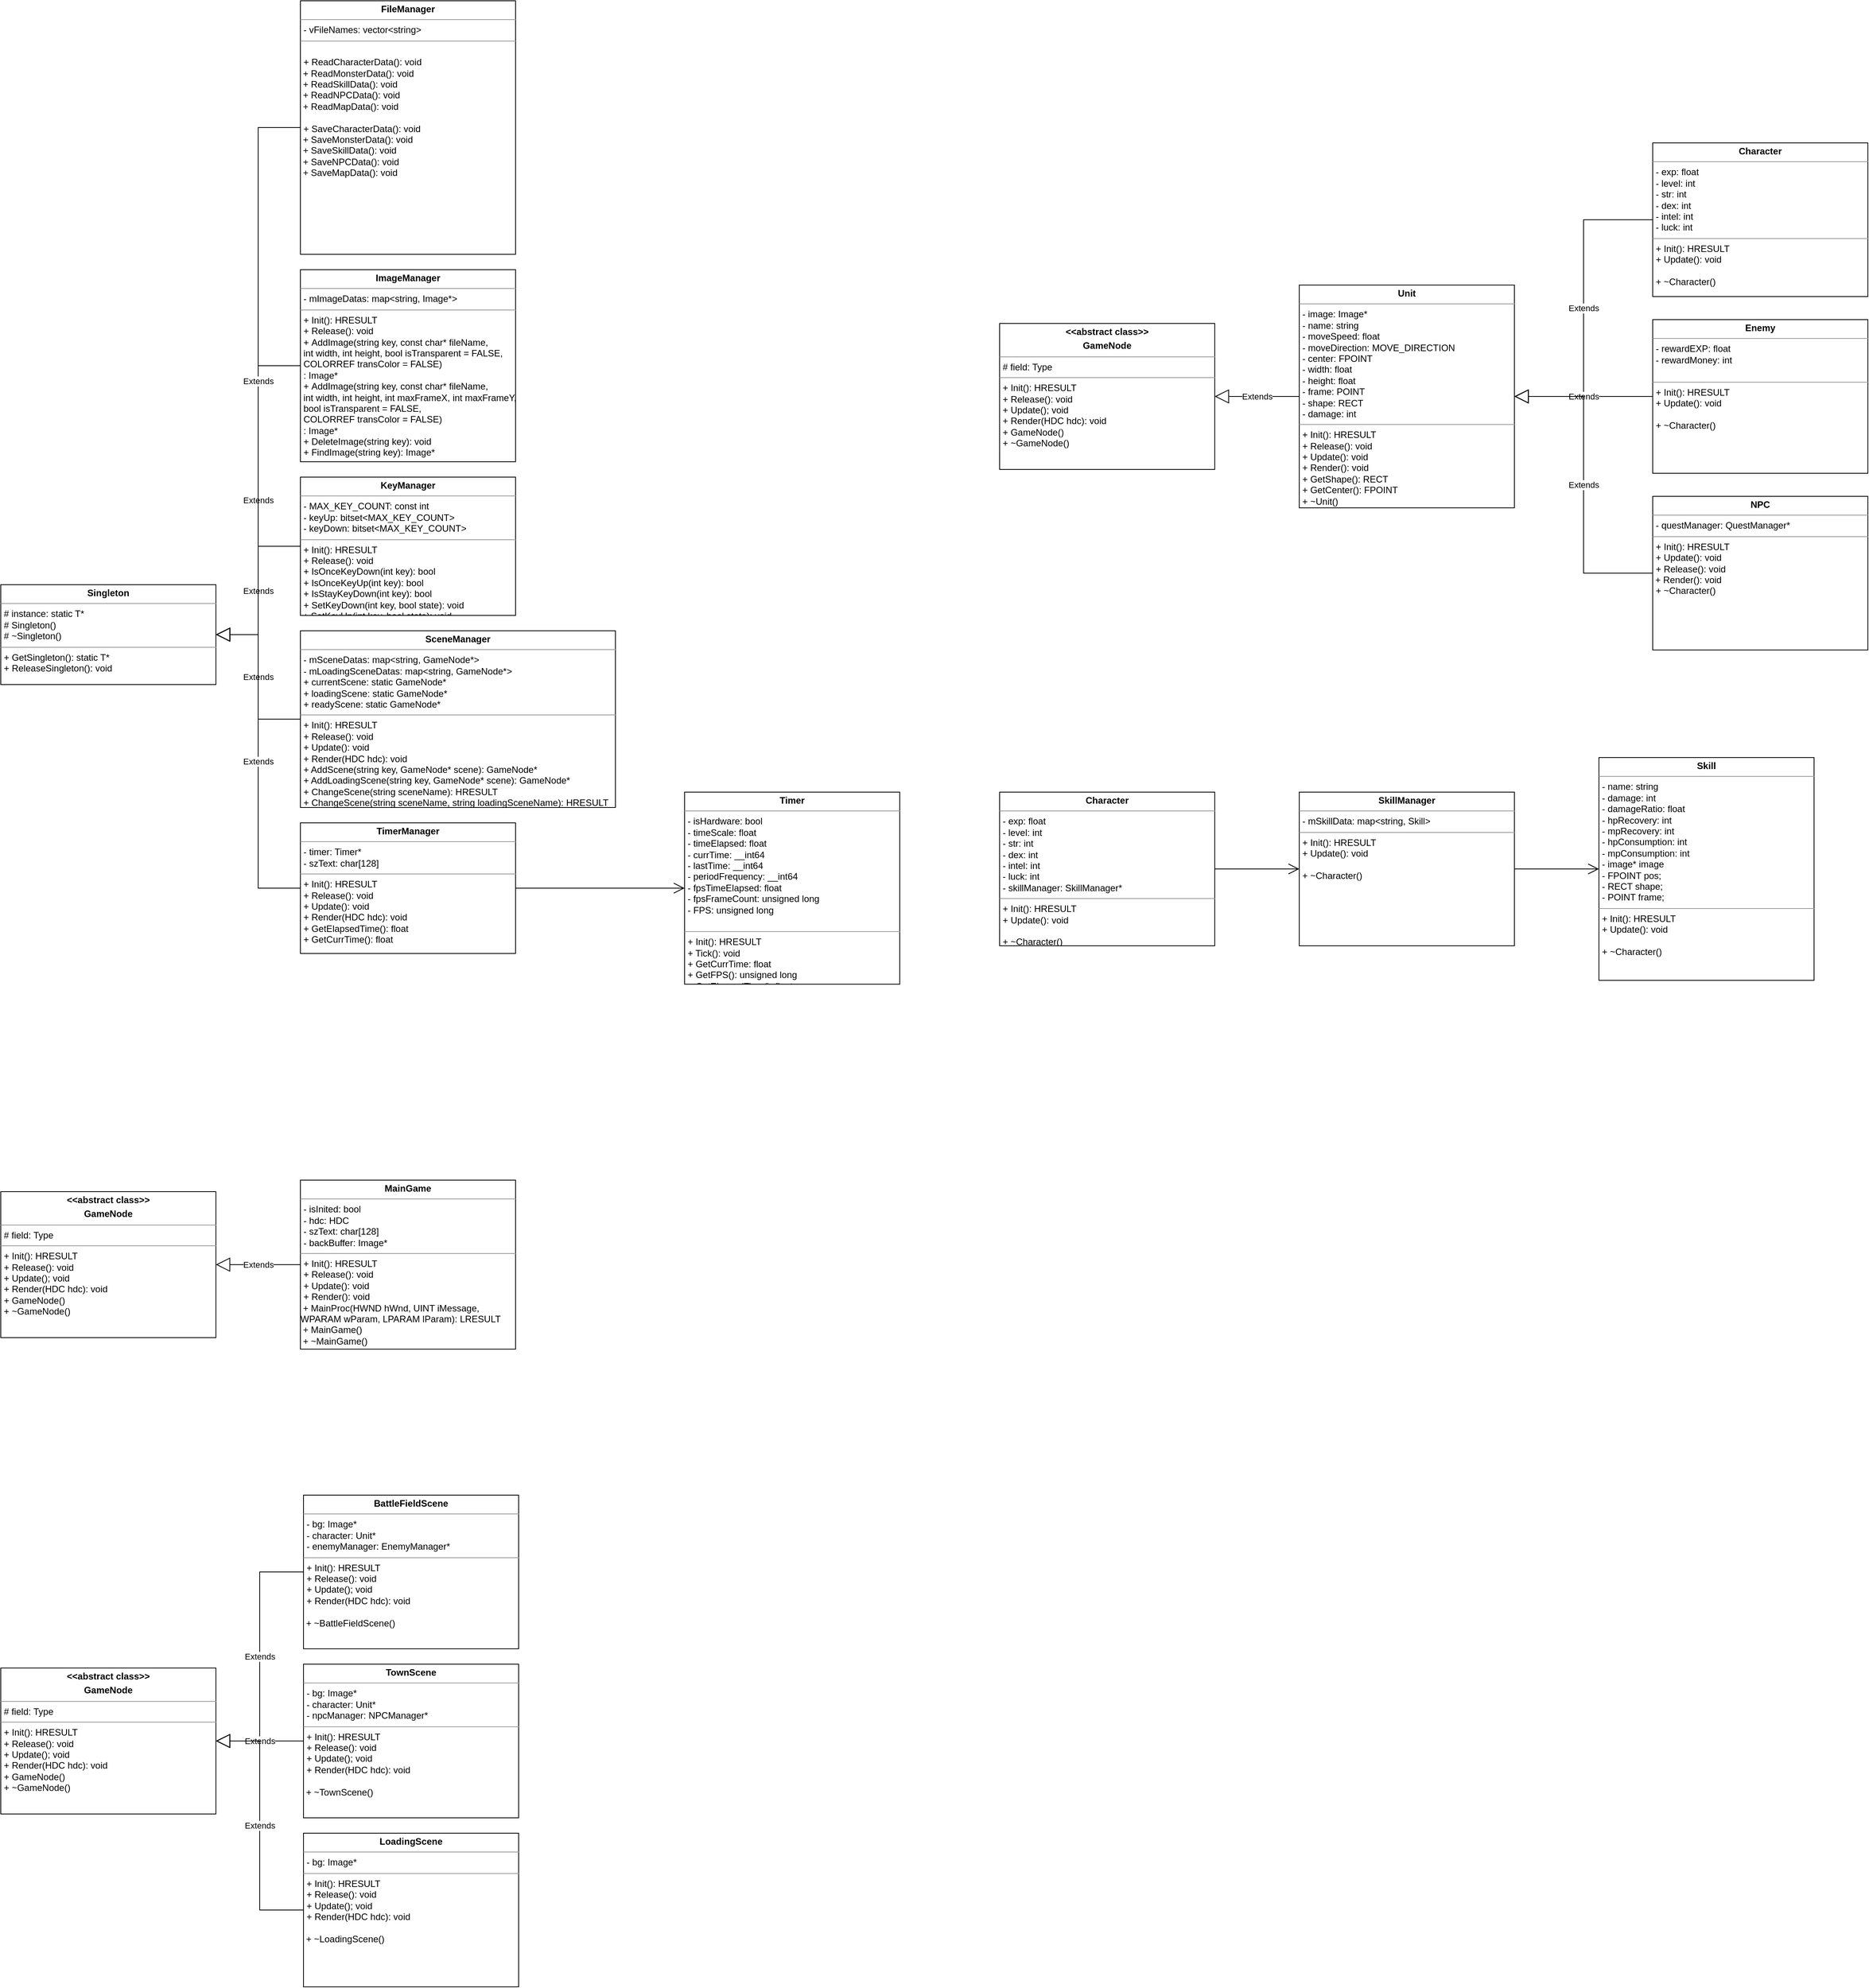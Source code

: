 <mxfile version="14.6.10" type="google"><diagram id="C5RBs43oDa-KdzZeNtuy" name="Page-1"><mxGraphModel dx="2062" dy="2168" grid="1" gridSize="10" guides="1" tooltips="1" connect="1" arrows="1" fold="1" page="1" pageScale="1" pageWidth="827" pageHeight="1169" math="0" shadow="0"><root><mxCell id="WIyWlLk6GJQsqaUBKTNV-0"/><mxCell id="WIyWlLk6GJQsqaUBKTNV-1" parent="WIyWlLk6GJQsqaUBKTNV-0"/><mxCell id="zEvY_iS74r-LkvgqakEd-1" value="&lt;p style=&quot;margin: 0px ; margin-top: 4px ; text-align: center&quot;&gt;&lt;b&gt;&amp;lt;&amp;lt;abstract class&amp;gt;&amp;gt;&lt;/b&gt;&lt;/p&gt;&lt;p style=&quot;margin: 4px 0px 0px ; text-align: center&quot;&gt;&lt;b&gt;GameNode&lt;/b&gt;&lt;/p&gt;&lt;hr size=&quot;1&quot;&gt;&lt;p style=&quot;margin: 0px ; margin-left: 4px&quot;&gt;# field: Type&lt;/p&gt;&lt;hr size=&quot;1&quot;&gt;&lt;p style=&quot;margin: 0px ; margin-left: 4px&quot;&gt;+ Init(): HRESULT&lt;/p&gt;&lt;p style=&quot;margin: 0px ; margin-left: 4px&quot;&gt;+&amp;nbsp;&lt;span&gt;Release():&amp;nbsp;&lt;/span&gt;&lt;span&gt;void&amp;nbsp;&lt;/span&gt;&lt;/p&gt;&lt;p style=&quot;margin: 0px ; margin-left: 4px&quot;&gt;&lt;span&gt;+ Update();&amp;nbsp;&lt;/span&gt;&lt;span&gt;void&amp;nbsp;&lt;/span&gt;&lt;/p&gt;&lt;p style=&quot;margin: 0px ; margin-left: 4px&quot;&gt;&lt;span&gt;+ Render(HDC hdc): void&lt;/span&gt;&lt;/p&gt;&lt;p style=&quot;margin: 0px ; margin-left: 4px&quot;&gt;&lt;span&gt;+ GameNode()&lt;/span&gt;&lt;/p&gt;&lt;p style=&quot;margin: 0px ; margin-left: 4px&quot;&gt;&lt;span&gt;+ ~GameNode()&lt;/span&gt;&lt;/p&gt;&lt;div&gt;&lt;br&gt;&lt;/div&gt;" style="verticalAlign=top;align=left;overflow=fill;fontSize=12;fontFamily=Helvetica;html=1;" vertex="1" parent="WIyWlLk6GJQsqaUBKTNV-1"><mxGeometry x="20" y="910" width="280" height="190" as="geometry"/></mxCell><mxCell id="zEvY_iS74r-LkvgqakEd-2" value="&lt;p style=&quot;margin: 0px ; margin-top: 4px ; text-align: center&quot;&gt;&lt;b&gt;Singleton&lt;/b&gt;&lt;/p&gt;&lt;hr size=&quot;1&quot;&gt;&lt;p style=&quot;margin: 0px ; margin-left: 4px&quot;&gt;# instance: static T*&lt;/p&gt;&lt;p style=&quot;margin: 0px ; margin-left: 4px&quot;&gt;# Singleton()&lt;/p&gt;&lt;p style=&quot;margin: 0px ; margin-left: 4px&quot;&gt;# ~Singleton()&lt;/p&gt;&lt;hr size=&quot;1&quot;&gt;&lt;p style=&quot;margin: 0px ; margin-left: 4px&quot;&gt;+ GetSingleton(): static T*&lt;/p&gt;&lt;p style=&quot;margin: 0px ; margin-left: 4px&quot;&gt;+ ReleaseSingleton(): void&lt;/p&gt;" style="verticalAlign=top;align=left;overflow=fill;fontSize=12;fontFamily=Helvetica;html=1;" vertex="1" parent="WIyWlLk6GJQsqaUBKTNV-1"><mxGeometry x="20" y="120" width="280" height="130" as="geometry"/></mxCell><mxCell id="zEvY_iS74r-LkvgqakEd-3" value="&lt;p style=&quot;margin: 0px ; margin-top: 4px ; text-align: center&quot;&gt;&lt;b&gt;TimerManager&lt;/b&gt;&lt;/p&gt;&lt;hr size=&quot;1&quot;&gt;&lt;p style=&quot;margin: 0px ; margin-left: 4px&quot;&gt;- timer: Timer*&lt;/p&gt;&lt;p style=&quot;margin: 0px ; margin-left: 4px&quot;&gt;- szText: char[128]&lt;br&gt;&lt;/p&gt;&lt;hr size=&quot;1&quot;&gt;&lt;p style=&quot;margin: 0px ; margin-left: 4px&quot;&gt;+ Init(): HRESULT&lt;/p&gt;&lt;p style=&quot;margin: 0px ; margin-left: 4px&quot;&gt;+ Release(): void&lt;/p&gt;&lt;p style=&quot;margin: 0px ; margin-left: 4px&quot;&gt;+ Update(): void&lt;br&gt;&lt;/p&gt;&lt;p style=&quot;margin: 0px ; margin-left: 4px&quot;&gt;+ Render(HDC hdc): void&lt;br&gt;&lt;/p&gt;&lt;p style=&quot;margin: 0px ; margin-left: 4px&quot;&gt;+ GetElapsedTime(): float&lt;/p&gt;&lt;p style=&quot;margin: 0px ; margin-left: 4px&quot;&gt;+ GetCurrTime(): float&lt;/p&gt;" style="verticalAlign=top;align=left;overflow=fill;fontSize=12;fontFamily=Helvetica;html=1;" vertex="1" parent="WIyWlLk6GJQsqaUBKTNV-1"><mxGeometry x="410" y="430" width="280" height="170" as="geometry"/></mxCell><mxCell id="zEvY_iS74r-LkvgqakEd-4" value="&lt;p style=&quot;margin: 0px ; margin-top: 4px ; text-align: center&quot;&gt;&lt;b&gt;ImageManager&lt;/b&gt;&lt;/p&gt;&lt;hr size=&quot;1&quot;&gt;&lt;p style=&quot;margin: 0px ; margin-left: 4px&quot;&gt;- mImageDatas: map&amp;lt;string, Image*&amp;gt;&lt;/p&gt;&lt;hr size=&quot;1&quot;&gt;&lt;p style=&quot;margin: 0px ; margin-left: 4px&quot;&gt;+ Init(): HRESULT&lt;/p&gt;&lt;p style=&quot;margin: 0px ; margin-left: 4px&quot;&gt;+ Release(): void&lt;/p&gt;&lt;p style=&quot;margin: 0px ; margin-left: 4px&quot;&gt;+&amp;nbsp;&lt;span&gt;AddImage(string key, const char* fileName,&lt;/span&gt;&lt;/p&gt;&lt;p style=&quot;margin: 0px ; margin-left: 4px&quot;&gt;&lt;span&gt;&#9;&#9;&lt;/span&gt;int width, int height, bool isTransparent = FALSE,&lt;/p&gt;&lt;p style=&quot;margin: 0px ; margin-left: 4px&quot;&gt;&lt;span&gt;&#9;&#9;&lt;/span&gt;COLORREF transColor = FALSE)&lt;/p&gt;&lt;p style=&quot;margin: 0px ; margin-left: 4px&quot;&gt;: Image*&lt;/p&gt;&lt;p style=&quot;margin: 0px ; margin-left: 4px&quot;&gt;+&amp;nbsp;&lt;span&gt;AddImage(string key, const char* fileName,&lt;/span&gt;&lt;/p&gt;&lt;p style=&quot;margin: 0px ; margin-left: 4px&quot;&gt;&lt;span&gt;&#9;&#9;&lt;/span&gt;int width, int height, int maxFrameX, int maxFrameY,&lt;/p&gt;&lt;p style=&quot;margin: 0px ; margin-left: 4px&quot;&gt;&lt;span&gt;&#9;&#9;&lt;/span&gt;bool isTransparent = FALSE,&amp;nbsp;&lt;/p&gt;&lt;p style=&quot;margin: 0px ; margin-left: 4px&quot;&gt;COLORREF transColor = FALSE)&lt;/p&gt;&lt;p style=&quot;margin: 0px ; margin-left: 4px&quot;&gt;: Image*&lt;/p&gt;&lt;p style=&quot;margin: 0px ; margin-left: 4px&quot;&gt;+ DeleteImage(string key): void&lt;/p&gt;&lt;p style=&quot;margin: 0px ; margin-left: 4px&quot;&gt;+ FindImage(string key): Image*&lt;/p&gt;" style="verticalAlign=top;align=left;overflow=fill;fontSize=12;fontFamily=Helvetica;html=1;" vertex="1" parent="WIyWlLk6GJQsqaUBKTNV-1"><mxGeometry x="410" y="-290" width="280" height="250" as="geometry"/></mxCell><mxCell id="zEvY_iS74r-LkvgqakEd-5" value="&lt;p style=&quot;margin: 0px ; margin-top: 4px ; text-align: center&quot;&gt;&lt;b&gt;KeyManager&lt;/b&gt;&lt;/p&gt;&lt;hr size=&quot;1&quot;&gt;&lt;p style=&quot;margin: 0px ; margin-left: 4px&quot;&gt;- MAX_KEY_COUNT: const int&lt;/p&gt;&lt;p style=&quot;margin: 0px ; margin-left: 4px&quot;&gt;- keyUp: bitset&amp;lt;MAX_KEY_COUNT&amp;gt;&lt;/p&gt;&lt;p style=&quot;margin: 0px ; margin-left: 4px&quot;&gt;- keyDown: bitset&amp;lt;MAX_KEY_COUNT&amp;gt;&amp;nbsp;&lt;/p&gt;&lt;hr size=&quot;1&quot;&gt;&lt;p style=&quot;margin: 0px ; margin-left: 4px&quot;&gt;+ Init(): HRESULT&lt;/p&gt;&lt;p style=&quot;margin: 0px ; margin-left: 4px&quot;&gt;+ Release(): void&lt;/p&gt;&lt;p style=&quot;margin: 0px ; margin-left: 4px&quot;&gt;+ IsOnceKeyDown(int key): bool&lt;/p&gt;&lt;p style=&quot;margin: 0px ; margin-left: 4px&quot;&gt;+ IsOnceKeyUp(int key): bool&lt;/p&gt;&lt;p style=&quot;margin: 0px ; margin-left: 4px&quot;&gt;+ IsStayKeyDown(int key): bool&lt;/p&gt;&lt;p style=&quot;margin: 0px ; margin-left: 4px&quot;&gt;+ SetKeyDown(int key, bool state): void&lt;/p&gt;&amp;nbsp;+ SetKeyUp(int key, bool state): void" style="verticalAlign=top;align=left;overflow=fill;fontSize=12;fontFamily=Helvetica;html=1;" vertex="1" parent="WIyWlLk6GJQsqaUBKTNV-1"><mxGeometry x="410" y="-20" width="280" height="180" as="geometry"/></mxCell><mxCell id="zEvY_iS74r-LkvgqakEd-6" value="&lt;p style=&quot;margin: 0px ; margin-top: 4px ; text-align: center&quot;&gt;&lt;b&gt;SceneManager&lt;/b&gt;&lt;/p&gt;&lt;hr size=&quot;1&quot;&gt;&lt;p style=&quot;margin: 0px ; margin-left: 4px&quot;&gt;- mSceneDatas: map&amp;lt;string, GameNode*&amp;gt;&lt;/p&gt;&lt;p style=&quot;margin: 0px ; margin-left: 4px&quot;&gt;- mLoadingSceneDatas: map&amp;lt;string, GameNode*&amp;gt;&lt;br&gt;&lt;/p&gt;&lt;p style=&quot;margin: 0px ; margin-left: 4px&quot;&gt;+ currentScene: static GameNode*&lt;/p&gt;&lt;p style=&quot;margin: 0px ; margin-left: 4px&quot;&gt;+ loadingScene: static GameNode*&lt;br&gt;&lt;/p&gt;&lt;p style=&quot;margin: 0px ; margin-left: 4px&quot;&gt;+ readyScene: static GameNode*&lt;br&gt;&lt;/p&gt;&lt;hr size=&quot;1&quot;&gt;&lt;p style=&quot;margin: 0px ; margin-left: 4px&quot;&gt;+ Init(): HRESULT&lt;/p&gt;&lt;p style=&quot;margin: 0px ; margin-left: 4px&quot;&gt;+ Release(): void&lt;/p&gt;&lt;p style=&quot;margin: 0px ; margin-left: 4px&quot;&gt;+ Update(): void&lt;br&gt;&lt;/p&gt;&lt;p style=&quot;margin: 0px ; margin-left: 4px&quot;&gt;+ Render(HDC hdc): void&lt;br&gt;&lt;/p&gt;&lt;p style=&quot;margin: 0px ; margin-left: 4px&quot;&gt;+ AddScene(string key, GameNode* scene): GameNode*&lt;/p&gt;&lt;p style=&quot;margin: 0px ; margin-left: 4px&quot;&gt;+ AddLoadingScene(string key, GameNode* scene): GameNode*&lt;br&gt;&lt;/p&gt;&lt;p style=&quot;margin: 0px ; margin-left: 4px&quot;&gt;+ ChangeScene(string sceneName): HRESULT&lt;/p&gt;&lt;p style=&quot;margin: 0px ; margin-left: 4px&quot;&gt;+ ChangeScene(string sceneName, string loadingSceneName): HRESULT&lt;br&gt;&lt;/p&gt;" style="verticalAlign=top;align=left;overflow=fill;fontSize=12;fontFamily=Helvetica;html=1;" vertex="1" parent="WIyWlLk6GJQsqaUBKTNV-1"><mxGeometry x="410" y="180" width="410" height="230" as="geometry"/></mxCell><mxCell id="zEvY_iS74r-LkvgqakEd-7" value="Extends" style="endArrow=block;endSize=16;endFill=0;html=1;rounded=0;edgeStyle=orthogonalEdgeStyle;exitX=0;exitY=0.5;exitDx=0;exitDy=0;entryX=1;entryY=0.5;entryDx=0;entryDy=0;" edge="1" parent="WIyWlLk6GJQsqaUBKTNV-1" source="zEvY_iS74r-LkvgqakEd-4" target="zEvY_iS74r-LkvgqakEd-2"><mxGeometry width="160" relative="1" as="geometry"><mxPoint x="380" y="90" as="sourcePoint"/><mxPoint x="540" y="90" as="targetPoint"/></mxGeometry></mxCell><mxCell id="zEvY_iS74r-LkvgqakEd-8" value="Extends" style="endArrow=block;endSize=16;endFill=0;html=1;rounded=0;edgeStyle=orthogonalEdgeStyle;exitX=0;exitY=0.5;exitDx=0;exitDy=0;entryX=1;entryY=0.5;entryDx=0;entryDy=0;" edge="1" parent="WIyWlLk6GJQsqaUBKTNV-1" source="zEvY_iS74r-LkvgqakEd-5" target="zEvY_iS74r-LkvgqakEd-2"><mxGeometry width="160" relative="1" as="geometry"><mxPoint x="380" y="200" as="sourcePoint"/><mxPoint x="540" y="200" as="targetPoint"/></mxGeometry></mxCell><mxCell id="zEvY_iS74r-LkvgqakEd-9" value="Extends" style="endArrow=block;endSize=16;endFill=0;html=1;rounded=0;edgeStyle=orthogonalEdgeStyle;exitX=0;exitY=0.5;exitDx=0;exitDy=0;entryX=1;entryY=0.5;entryDx=0;entryDy=0;" edge="1" parent="WIyWlLk6GJQsqaUBKTNV-1" source="zEvY_iS74r-LkvgqakEd-6" target="zEvY_iS74r-LkvgqakEd-2"><mxGeometry width="160" relative="1" as="geometry"><mxPoint x="380" y="200" as="sourcePoint"/><mxPoint x="540" y="200" as="targetPoint"/></mxGeometry></mxCell><mxCell id="zEvY_iS74r-LkvgqakEd-10" value="Extends" style="endArrow=block;endSize=16;endFill=0;html=1;rounded=0;edgeStyle=orthogonalEdgeStyle;exitX=0;exitY=0.5;exitDx=0;exitDy=0;entryX=1;entryY=0.5;entryDx=0;entryDy=0;" edge="1" parent="WIyWlLk6GJQsqaUBKTNV-1" source="zEvY_iS74r-LkvgqakEd-3" target="zEvY_iS74r-LkvgqakEd-2"><mxGeometry width="160" relative="1" as="geometry"><mxPoint x="420" y="305" as="sourcePoint"/><mxPoint x="310.0" y="195" as="targetPoint"/></mxGeometry></mxCell><mxCell id="zEvY_iS74r-LkvgqakEd-12" value="&lt;p style=&quot;margin: 0px ; margin-top: 4px ; text-align: center&quot;&gt;&lt;b&gt;MainGame&lt;/b&gt;&lt;/p&gt;&lt;hr size=&quot;1&quot;&gt;&lt;p style=&quot;margin: 0px ; margin-left: 4px&quot;&gt;- isInited: bool&lt;/p&gt;&lt;p style=&quot;margin: 0px ; margin-left: 4px&quot;&gt;&lt;span&gt;&lt;/span&gt;- hdc: HDC&lt;/p&gt;&lt;p style=&quot;margin: 0px ; margin-left: 4px&quot;&gt;&lt;span&gt;&lt;/span&gt;- szText: char[128]&lt;/p&gt;&lt;p style=&quot;margin: 0px ; margin-left: 4px&quot;&gt;&lt;span&gt;&lt;/span&gt;- backBuffer: Image*&lt;/p&gt;&lt;hr size=&quot;1&quot;&gt;&lt;p style=&quot;margin: 0px ; margin-left: 4px&quot;&gt;+ Init(): HRESULT&lt;/p&gt;&lt;p style=&quot;margin: 0px ; margin-left: 4px&quot;&gt;+ Release(): void&lt;/p&gt;&lt;p style=&quot;margin: 0px ; margin-left: 4px&quot;&gt;+ Update(): void&lt;/p&gt;&lt;p style=&quot;margin: 0px ; margin-left: 4px&quot;&gt;+ Render(): void&lt;/p&gt;&amp;nbsp;+ MainProc(HWND hWnd, UINT iMessage, &lt;br&gt;WPARAM wParam, LPARAM lParam): LRESULT&lt;br&gt;&amp;nbsp;+ MainGame()&lt;br&gt;&amp;nbsp;+ ~MainGame()" style="verticalAlign=top;align=left;overflow=fill;fontSize=12;fontFamily=Helvetica;html=1;" vertex="1" parent="WIyWlLk6GJQsqaUBKTNV-1"><mxGeometry x="410" y="895" width="280" height="220" as="geometry"/></mxCell><mxCell id="zEvY_iS74r-LkvgqakEd-13" value="Extends" style="endArrow=block;endSize=16;endFill=0;html=1;rounded=0;edgeStyle=orthogonalEdgeStyle;exitX=0;exitY=0.5;exitDx=0;exitDy=0;entryX=1;entryY=0.5;entryDx=0;entryDy=0;" edge="1" parent="WIyWlLk6GJQsqaUBKTNV-1" source="zEvY_iS74r-LkvgqakEd-12" target="zEvY_iS74r-LkvgqakEd-1"><mxGeometry width="160" relative="1" as="geometry"><mxPoint x="280" y="1070" as="sourcePoint"/><mxPoint x="440" y="1070" as="targetPoint"/></mxGeometry></mxCell><mxCell id="zEvY_iS74r-LkvgqakEd-14" value="&lt;p style=&quot;margin: 0px ; margin-top: 4px ; text-align: center&quot;&gt;&lt;b&gt;&amp;lt;&amp;lt;abstract class&amp;gt;&amp;gt;&lt;/b&gt;&lt;/p&gt;&lt;p style=&quot;margin: 4px 0px 0px ; text-align: center&quot;&gt;&lt;b&gt;GameNode&lt;/b&gt;&lt;/p&gt;&lt;hr size=&quot;1&quot;&gt;&lt;p style=&quot;margin: 0px ; margin-left: 4px&quot;&gt;# field: Type&lt;/p&gt;&lt;hr size=&quot;1&quot;&gt;&lt;p style=&quot;margin: 0px ; margin-left: 4px&quot;&gt;+ Init(): HRESULT&lt;/p&gt;&lt;p style=&quot;margin: 0px ; margin-left: 4px&quot;&gt;+&amp;nbsp;&lt;span&gt;Release():&amp;nbsp;&lt;/span&gt;&lt;span&gt;void&amp;nbsp;&lt;/span&gt;&lt;/p&gt;&lt;p style=&quot;margin: 0px ; margin-left: 4px&quot;&gt;&lt;span&gt;+ Update();&amp;nbsp;&lt;/span&gt;&lt;span&gt;void&amp;nbsp;&lt;/span&gt;&lt;/p&gt;&lt;p style=&quot;margin: 0px ; margin-left: 4px&quot;&gt;&lt;span&gt;+ Render(HDC hdc): void&lt;/span&gt;&lt;/p&gt;&lt;p style=&quot;margin: 0px ; margin-left: 4px&quot;&gt;&lt;span&gt;+ GameNode()&lt;/span&gt;&lt;/p&gt;&lt;p style=&quot;margin: 0px ; margin-left: 4px&quot;&gt;&lt;span&gt;+ ~GameNode()&lt;/span&gt;&lt;/p&gt;&lt;div&gt;&lt;br&gt;&lt;/div&gt;" style="verticalAlign=top;align=left;overflow=fill;fontSize=12;fontFamily=Helvetica;html=1;" vertex="1" parent="WIyWlLk6GJQsqaUBKTNV-1"><mxGeometry x="20" y="1530" width="280" height="190" as="geometry"/></mxCell><mxCell id="zEvY_iS74r-LkvgqakEd-15" value="&lt;p style=&quot;margin: 0px ; margin-top: 4px ; text-align: center&quot;&gt;&lt;b&gt;BattleFieldScene&lt;/b&gt;&lt;/p&gt;&lt;hr size=&quot;1&quot;&gt;&lt;p style=&quot;margin: 0px ; margin-left: 4px&quot;&gt;- bg: Image*&lt;/p&gt;&lt;p style=&quot;margin: 0px ; margin-left: 4px&quot;&gt;- character: Unit*&lt;/p&gt;&lt;p style=&quot;margin: 0px ; margin-left: 4px&quot;&gt;- enemyManager: EnemyManager*&lt;/p&gt;&lt;hr size=&quot;1&quot;&gt;&lt;p style=&quot;margin: 0px ; margin-left: 4px&quot;&gt;&lt;/p&gt;&lt;p style=&quot;margin: 0px 0px 0px 4px&quot;&gt;+ Init(): HRESULT&lt;/p&gt;&lt;p style=&quot;margin: 0px 0px 0px 4px&quot;&gt;+&amp;nbsp;Release():&amp;nbsp;void&amp;nbsp;&lt;/p&gt;&lt;p style=&quot;margin: 0px 0px 0px 4px&quot;&gt;+ Update();&amp;nbsp;void&amp;nbsp;&lt;/p&gt;&lt;p style=&quot;margin: 0px 0px 0px 4px&quot;&gt;+ Render(HDC hdc): void&lt;/p&gt;&lt;p style=&quot;margin: 0px 0px 0px 4px&quot;&gt;&lt;br&gt;&lt;/p&gt;&amp;nbsp;+ ~BattleFieldScene()" style="verticalAlign=top;align=left;overflow=fill;fontSize=12;fontFamily=Helvetica;html=1;" vertex="1" parent="WIyWlLk6GJQsqaUBKTNV-1"><mxGeometry x="414" y="1305" width="280" height="200" as="geometry"/></mxCell><mxCell id="zEvY_iS74r-LkvgqakEd-16" value="&lt;p style=&quot;margin: 0px ; margin-top: 4px ; text-align: center&quot;&gt;&lt;b&gt;LoadingScene&lt;/b&gt;&lt;/p&gt;&lt;hr size=&quot;1&quot;&gt;&lt;p style=&quot;margin: 0px ; margin-left: 4px&quot;&gt;- bg: Image*&lt;br&gt;&lt;/p&gt;&lt;hr size=&quot;1&quot;&gt;&lt;p style=&quot;margin: 0px ; margin-left: 4px&quot;&gt;&lt;/p&gt;&lt;p style=&quot;margin: 0px 0px 0px 4px&quot;&gt;+ Init(): HRESULT&lt;/p&gt;&lt;p style=&quot;margin: 0px 0px 0px 4px&quot;&gt;+&amp;nbsp;Release():&amp;nbsp;void&amp;nbsp;&lt;/p&gt;&lt;p style=&quot;margin: 0px 0px 0px 4px&quot;&gt;+ Update();&amp;nbsp;void&amp;nbsp;&lt;/p&gt;&lt;p style=&quot;margin: 0px 0px 0px 4px&quot;&gt;+ Render(HDC hdc): void&lt;/p&gt;&lt;p style=&quot;margin: 0px 0px 0px 4px&quot;&gt;&lt;br&gt;&lt;/p&gt;&amp;nbsp;+ ~&lt;span style=&quot;text-align: center&quot;&gt;LoadingScene&lt;/span&gt;()" style="verticalAlign=top;align=left;overflow=fill;fontSize=12;fontFamily=Helvetica;html=1;" vertex="1" parent="WIyWlLk6GJQsqaUBKTNV-1"><mxGeometry x="414" y="1745" width="280" height="200" as="geometry"/></mxCell><mxCell id="zEvY_iS74r-LkvgqakEd-17" value="&lt;p style=&quot;margin: 0px ; margin-top: 4px ; text-align: center&quot;&gt;&lt;b&gt;TownScene&lt;/b&gt;&lt;/p&gt;&lt;hr size=&quot;1&quot;&gt;&lt;p style=&quot;margin: 0px ; margin-left: 4px&quot;&gt;- bg: Image*&lt;/p&gt;&lt;p style=&quot;margin: 0px ; margin-left: 4px&quot;&gt;- character: Unit*&lt;/p&gt;&lt;p style=&quot;margin: 0px ; margin-left: 4px&quot;&gt;- npcManager: NPCManager*&lt;/p&gt;&lt;hr size=&quot;1&quot;&gt;&lt;p style=&quot;margin: 0px ; margin-left: 4px&quot;&gt;&lt;/p&gt;&lt;p style=&quot;margin: 0px 0px 0px 4px&quot;&gt;+ Init(): HRESULT&lt;/p&gt;&lt;p style=&quot;margin: 0px 0px 0px 4px&quot;&gt;+&amp;nbsp;Release():&amp;nbsp;void&amp;nbsp;&lt;/p&gt;&lt;p style=&quot;margin: 0px 0px 0px 4px&quot;&gt;+ Update();&amp;nbsp;void&amp;nbsp;&lt;/p&gt;&lt;p style=&quot;margin: 0px 0px 0px 4px&quot;&gt;+ Render(HDC hdc): void&lt;/p&gt;&lt;p style=&quot;margin: 0px 0px 0px 4px&quot;&gt;&lt;br&gt;&lt;/p&gt;&amp;nbsp;+ ~TownScene()" style="verticalAlign=top;align=left;overflow=fill;fontSize=12;fontFamily=Helvetica;html=1;" vertex="1" parent="WIyWlLk6GJQsqaUBKTNV-1"><mxGeometry x="414" y="1525" width="280" height="200" as="geometry"/></mxCell><mxCell id="zEvY_iS74r-LkvgqakEd-18" value="&lt;p style=&quot;margin: 0px ; margin-top: 4px ; text-align: center&quot;&gt;&lt;b&gt;Timer&lt;/b&gt;&lt;/p&gt;&lt;hr size=&quot;1&quot;&gt;&lt;p style=&quot;margin: 0px ; margin-left: 4px&quot;&gt;- isHardware: bool&lt;/p&gt;&lt;p style=&quot;margin: 0px ; margin-left: 4px&quot;&gt;-&amp;nbsp;timeScale: float&lt;/p&gt;&lt;p style=&quot;margin: 0px ; margin-left: 4px&quot;&gt;-&amp;nbsp;timeElapsed: float&lt;/p&gt;&lt;p style=&quot;margin: 0px ; margin-left: 4px&quot;&gt;-&amp;nbsp;currTime: __int64&lt;/p&gt;&lt;p style=&quot;margin: 0px ; margin-left: 4px&quot;&gt;- lastTime: __int64&lt;br&gt;&lt;/p&gt;&lt;p style=&quot;margin: 0px ; margin-left: 4px&quot;&gt;- periodFrequency: __int64&lt;br&gt;&lt;/p&gt;&lt;p style=&quot;margin: 0px ; margin-left: 4px&quot;&gt;- fpsTimeElapsed: float&lt;/p&gt;&lt;p style=&quot;margin: 0px ; margin-left: 4px&quot;&gt;- fpsFrameCount: unsigned long&lt;/p&gt;&lt;p style=&quot;margin: 0px ; margin-left: 4px&quot;&gt;- FPS: unsigned long&lt;/p&gt;&lt;p style=&quot;margin: 0px ; margin-left: 4px&quot;&gt;&lt;br&gt;&lt;/p&gt;&lt;hr size=&quot;1&quot;&gt;&lt;p style=&quot;margin: 0px ; margin-left: 4px&quot;&gt;+ Init(): HRESULT&lt;/p&gt;&lt;p style=&quot;margin: 0px ; margin-left: 4px&quot;&gt;+ Tick(): void&lt;/p&gt;&lt;p style=&quot;margin: 0px ; margin-left: 4px&quot;&gt;+ GetCurrTime: float&lt;/p&gt;&lt;p style=&quot;margin: 0px ; margin-left: 4px&quot;&gt;+ GetFPS(): unsigned long&lt;/p&gt;&lt;p style=&quot;margin: 0px ; margin-left: 4px&quot;&gt;+ GetElapsedTime(): float&lt;/p&gt;" style="verticalAlign=top;align=left;overflow=fill;fontSize=12;fontFamily=Helvetica;html=1;" vertex="1" parent="WIyWlLk6GJQsqaUBKTNV-1"><mxGeometry x="910" y="390" width="280" height="250" as="geometry"/></mxCell><mxCell id="zEvY_iS74r-LkvgqakEd-19" value="" style="endArrow=open;endFill=1;endSize=12;html=1;rounded=0;edgeStyle=orthogonalEdgeStyle;exitX=1;exitY=0.5;exitDx=0;exitDy=0;entryX=0;entryY=0.5;entryDx=0;entryDy=0;" edge="1" parent="WIyWlLk6GJQsqaUBKTNV-1" source="zEvY_iS74r-LkvgqakEd-3" target="zEvY_iS74r-LkvgqakEd-18"><mxGeometry width="160" relative="1" as="geometry"><mxPoint x="720" y="470" as="sourcePoint"/><mxPoint x="880" y="470" as="targetPoint"/></mxGeometry></mxCell><mxCell id="zEvY_iS74r-LkvgqakEd-20" value="Extends" style="endArrow=block;endSize=16;endFill=0;html=1;rounded=0;edgeStyle=orthogonalEdgeStyle;exitX=0;exitY=0.5;exitDx=0;exitDy=0;entryX=1;entryY=0.5;entryDx=0;entryDy=0;" edge="1" parent="WIyWlLk6GJQsqaUBKTNV-1" source="zEvY_iS74r-LkvgqakEd-15" target="zEvY_iS74r-LkvgqakEd-14"><mxGeometry width="160" relative="1" as="geometry"><mxPoint x="350" y="1380" as="sourcePoint"/><mxPoint x="240" y="1380" as="targetPoint"/></mxGeometry></mxCell><mxCell id="zEvY_iS74r-LkvgqakEd-21" value="Extends" style="endArrow=block;endSize=16;endFill=0;html=1;rounded=0;edgeStyle=orthogonalEdgeStyle;exitX=0;exitY=0.5;exitDx=0;exitDy=0;entryX=1;entryY=0.5;entryDx=0;entryDy=0;" edge="1" parent="WIyWlLk6GJQsqaUBKTNV-1" source="zEvY_iS74r-LkvgqakEd-17" target="zEvY_iS74r-LkvgqakEd-14"><mxGeometry width="160" relative="1" as="geometry"><mxPoint x="424" y="1430" as="sourcePoint"/><mxPoint x="310" y="1635" as="targetPoint"/></mxGeometry></mxCell><mxCell id="zEvY_iS74r-LkvgqakEd-22" value="Extends" style="endArrow=block;endSize=16;endFill=0;html=1;rounded=0;edgeStyle=orthogonalEdgeStyle;exitX=0;exitY=0.5;exitDx=0;exitDy=0;entryX=1;entryY=0.5;entryDx=0;entryDy=0;" edge="1" parent="WIyWlLk6GJQsqaUBKTNV-1" source="zEvY_iS74r-LkvgqakEd-16" target="zEvY_iS74r-LkvgqakEd-14"><mxGeometry width="160" relative="1" as="geometry"><mxPoint x="434" y="1440" as="sourcePoint"/><mxPoint x="320" y="1645" as="targetPoint"/></mxGeometry></mxCell><mxCell id="zEvY_iS74r-LkvgqakEd-24" value="&lt;p style=&quot;margin: 0px ; margin-top: 4px ; text-align: center&quot;&gt;&lt;b&gt;&amp;lt;&amp;lt;abstract class&amp;gt;&amp;gt;&lt;/b&gt;&lt;/p&gt;&lt;p style=&quot;margin: 4px 0px 0px ; text-align: center&quot;&gt;&lt;b&gt;GameNode&lt;/b&gt;&lt;/p&gt;&lt;hr size=&quot;1&quot;&gt;&lt;p style=&quot;margin: 0px ; margin-left: 4px&quot;&gt;# field: Type&lt;/p&gt;&lt;hr size=&quot;1&quot;&gt;&lt;p style=&quot;margin: 0px ; margin-left: 4px&quot;&gt;+ Init(): HRESULT&lt;/p&gt;&lt;p style=&quot;margin: 0px ; margin-left: 4px&quot;&gt;+&amp;nbsp;&lt;span&gt;Release():&amp;nbsp;&lt;/span&gt;&lt;span&gt;void&amp;nbsp;&lt;/span&gt;&lt;/p&gt;&lt;p style=&quot;margin: 0px ; margin-left: 4px&quot;&gt;&lt;span&gt;+ Update();&amp;nbsp;&lt;/span&gt;&lt;span&gt;void&amp;nbsp;&lt;/span&gt;&lt;/p&gt;&lt;p style=&quot;margin: 0px ; margin-left: 4px&quot;&gt;&lt;span&gt;+ Render(HDC hdc): void&lt;/span&gt;&lt;/p&gt;&lt;p style=&quot;margin: 0px ; margin-left: 4px&quot;&gt;&lt;span&gt;+ GameNode()&lt;/span&gt;&lt;/p&gt;&lt;p style=&quot;margin: 0px ; margin-left: 4px&quot;&gt;&lt;span&gt;+ ~GameNode()&lt;/span&gt;&lt;/p&gt;&lt;div&gt;&lt;br&gt;&lt;/div&gt;" style="verticalAlign=top;align=left;overflow=fill;fontSize=12;fontFamily=Helvetica;html=1;" vertex="1" parent="WIyWlLk6GJQsqaUBKTNV-1"><mxGeometry x="1320" y="-220" width="280" height="190" as="geometry"/></mxCell><mxCell id="zEvY_iS74r-LkvgqakEd-25" value="&lt;p style=&quot;margin: 0px ; margin-top: 4px ; text-align: center&quot;&gt;&lt;b&gt;Unit&lt;/b&gt;&lt;/p&gt;&lt;hr size=&quot;1&quot;&gt;&lt;p style=&quot;margin: 0px ; margin-left: 4px&quot;&gt;- image: Image*&lt;/p&gt;&lt;p style=&quot;margin: 0px ; margin-left: 4px&quot;&gt;&lt;span&gt;&lt;/span&gt;- name: string&lt;/p&gt;&lt;p style=&quot;margin: 0px ; margin-left: 4px&quot;&gt;&lt;span&gt;&lt;/span&gt;- moveSpeed: float&lt;/p&gt;&lt;p style=&quot;margin: 0px ; margin-left: 4px&quot;&gt;&lt;span&gt;&lt;/span&gt;- moveDirection: MOVE_DIRECTION&lt;/p&gt;&lt;p style=&quot;margin: 0px ; margin-left: 4px&quot;&gt;- center: FPOINT&lt;/p&gt;&lt;p style=&quot;margin: 0px ; margin-left: 4px&quot;&gt;- width: float&lt;/p&gt;&lt;p style=&quot;margin: 0px ; margin-left: 4px&quot;&gt;- height: float&lt;/p&gt;&lt;p style=&quot;margin: 0px ; margin-left: 4px&quot;&gt;- frame: POINT&lt;/p&gt;&lt;p style=&quot;margin: 0px ; margin-left: 4px&quot;&gt;- shape: RECT&lt;/p&gt;&lt;p style=&quot;margin: 0px ; margin-left: 4px&quot;&gt;- damage: int&lt;/p&gt;&lt;hr size=&quot;1&quot;&gt;&lt;p style=&quot;margin: 0px ; margin-left: 4px&quot;&gt;+ Init(): HRESULT&lt;/p&gt;&lt;p style=&quot;margin: 0px ; margin-left: 4px&quot;&gt;+ Release(): void&lt;/p&gt;&lt;p style=&quot;margin: 0px ; margin-left: 4px&quot;&gt;+ Update(): void&lt;/p&gt;&lt;p style=&quot;margin: 0px ; margin-left: 4px&quot;&gt;+ Render(): void&lt;/p&gt;&lt;p style=&quot;margin: 0px ; margin-left: 4px&quot;&gt;+ GetShape(): RECT&lt;/p&gt;&lt;p style=&quot;margin: 0px ; margin-left: 4px&quot;&gt;+ GetCenter(): FPOINT&lt;/p&gt;&lt;p style=&quot;margin: 0px ; margin-left: 4px&quot;&gt;+ ~Unit()&lt;/p&gt;" style="verticalAlign=top;align=left;overflow=fill;fontSize=12;fontFamily=Helvetica;html=1;" vertex="1" parent="WIyWlLk6GJQsqaUBKTNV-1"><mxGeometry x="1710" y="-270" width="280" height="290" as="geometry"/></mxCell><mxCell id="zEvY_iS74r-LkvgqakEd-26" value="Extends" style="endArrow=block;endSize=16;endFill=0;html=1;rounded=0;edgeStyle=orthogonalEdgeStyle;entryX=1;entryY=0.5;entryDx=0;entryDy=0;exitX=0;exitY=0.5;exitDx=0;exitDy=0;" edge="1" parent="WIyWlLk6GJQsqaUBKTNV-1" source="zEvY_iS74r-LkvgqakEd-25" target="zEvY_iS74r-LkvgqakEd-24"><mxGeometry width="160" relative="1" as="geometry"><mxPoint x="1610" y="-130" as="sourcePoint"/><mxPoint x="1770" y="-130" as="targetPoint"/></mxGeometry></mxCell><mxCell id="zEvY_iS74r-LkvgqakEd-27" value="&lt;p style=&quot;margin: 0px ; margin-top: 4px ; text-align: center&quot;&gt;&lt;b&gt;Character&lt;/b&gt;&lt;/p&gt;&lt;hr size=&quot;1&quot;&gt;&lt;p style=&quot;margin: 0px ; margin-left: 4px&quot;&gt;- exp: float&lt;br&gt;&lt;/p&gt;&lt;p style=&quot;margin: 0px ; margin-left: 4px&quot;&gt;- level: int&lt;/p&gt;&lt;p style=&quot;margin: 0px ; margin-left: 4px&quot;&gt;- str: int&lt;/p&gt;&lt;p style=&quot;margin: 0px ; margin-left: 4px&quot;&gt;- dex: int&lt;/p&gt;&lt;p style=&quot;margin: 0px ; margin-left: 4px&quot;&gt;- intel: int&lt;/p&gt;&lt;p style=&quot;margin: 0px ; margin-left: 4px&quot;&gt;- luck: int&lt;/p&gt;&lt;hr size=&quot;1&quot;&gt;&lt;p style=&quot;margin: 0px ; margin-left: 4px&quot;&gt;+ Init(): HRESULT&lt;/p&gt;&lt;p style=&quot;margin: 0px ; margin-left: 4px&quot;&gt;+ Update(): void&lt;/p&gt;&lt;p style=&quot;margin: 0px ; margin-left: 4px&quot;&gt;&lt;br&gt;&lt;/p&gt;&lt;p style=&quot;margin: 0px ; margin-left: 4px&quot;&gt;+ ~Character()&lt;/p&gt;" style="verticalAlign=top;align=left;overflow=fill;fontSize=12;fontFamily=Helvetica;html=1;" vertex="1" parent="WIyWlLk6GJQsqaUBKTNV-1"><mxGeometry x="2170" y="-455" width="280" height="200" as="geometry"/></mxCell><mxCell id="zEvY_iS74r-LkvgqakEd-28" value="&lt;p style=&quot;margin: 0px ; margin-top: 4px ; text-align: center&quot;&gt;&lt;b&gt;Enemy&lt;/b&gt;&lt;/p&gt;&lt;hr size=&quot;1&quot;&gt;&lt;p style=&quot;margin: 0px ; margin-left: 4px&quot;&gt;- rewardEXP: float&lt;br&gt;&lt;/p&gt;&lt;p style=&quot;margin: 0px ; margin-left: 4px&quot;&gt;- rewardMoney: int&lt;/p&gt;&lt;p style=&quot;margin: 0px ; margin-left: 4px&quot;&gt;&lt;br&gt;&lt;/p&gt;&lt;hr size=&quot;1&quot;&gt;&lt;p style=&quot;margin: 0px ; margin-left: 4px&quot;&gt;+ Init(): HRESULT&lt;/p&gt;&lt;p style=&quot;margin: 0px ; margin-left: 4px&quot;&gt;+ Update(): void&lt;/p&gt;&lt;p style=&quot;margin: 0px ; margin-left: 4px&quot;&gt;&lt;br&gt;&lt;/p&gt;&lt;p style=&quot;margin: 0px ; margin-left: 4px&quot;&gt;+ ~Character()&lt;/p&gt;" style="verticalAlign=top;align=left;overflow=fill;fontSize=12;fontFamily=Helvetica;html=1;" vertex="1" parent="WIyWlLk6GJQsqaUBKTNV-1"><mxGeometry x="2170" y="-225" width="280" height="200" as="geometry"/></mxCell><mxCell id="zEvY_iS74r-LkvgqakEd-29" value="&lt;p style=&quot;margin: 0px ; margin-top: 4px ; text-align: center&quot;&gt;&lt;b&gt;NPC&lt;/b&gt;&lt;/p&gt;&lt;hr size=&quot;1&quot;&gt;&lt;p style=&quot;margin: 0px ; margin-left: 4px&quot;&gt;- questManager: QuestManager*&lt;br&gt;&lt;/p&gt;&lt;hr size=&quot;1&quot;&gt;&lt;p style=&quot;margin: 0px ; margin-left: 4px&quot;&gt;+ Init(): HRESULT&lt;/p&gt;&lt;p style=&quot;margin: 0px ; margin-left: 4px&quot;&gt;+ Update(): void&lt;/p&gt;&lt;p style=&quot;margin: 0px ; margin-left: 4px&quot;&gt;+ Release(): void&lt;br&gt;&lt;/p&gt;&amp;nbsp;+ Render(): void&lt;p style=&quot;margin: 0px ; margin-left: 4px&quot;&gt;+ ~Character()&lt;/p&gt;" style="verticalAlign=top;align=left;overflow=fill;fontSize=12;fontFamily=Helvetica;html=1;" vertex="1" parent="WIyWlLk6GJQsqaUBKTNV-1"><mxGeometry x="2170" y="5" width="280" height="200" as="geometry"/></mxCell><mxCell id="zEvY_iS74r-LkvgqakEd-31" value="Extends" style="endArrow=block;endSize=16;endFill=0;html=1;rounded=0;edgeStyle=orthogonalEdgeStyle;entryX=1;entryY=0.5;entryDx=0;entryDy=0;exitX=0;exitY=0.5;exitDx=0;exitDy=0;" edge="1" parent="WIyWlLk6GJQsqaUBKTNV-1" source="zEvY_iS74r-LkvgqakEd-27" target="zEvY_iS74r-LkvgqakEd-25"><mxGeometry width="160" relative="1" as="geometry"><mxPoint x="2020" y="-352.5" as="sourcePoint"/><mxPoint x="1910" y="-350" as="targetPoint"/></mxGeometry></mxCell><mxCell id="zEvY_iS74r-LkvgqakEd-32" value="Extends" style="endArrow=block;endSize=16;endFill=0;html=1;rounded=0;edgeStyle=orthogonalEdgeStyle;entryX=1;entryY=0.5;entryDx=0;entryDy=0;exitX=0;exitY=0.5;exitDx=0;exitDy=0;" edge="1" parent="WIyWlLk6GJQsqaUBKTNV-1" source="zEvY_iS74r-LkvgqakEd-28" target="zEvY_iS74r-LkvgqakEd-25"><mxGeometry width="160" relative="1" as="geometry"><mxPoint x="2090" y="-370" as="sourcePoint"/><mxPoint x="2000" y="-115" as="targetPoint"/></mxGeometry></mxCell><mxCell id="zEvY_iS74r-LkvgqakEd-33" value="Extends" style="endArrow=block;endSize=16;endFill=0;html=1;rounded=0;edgeStyle=orthogonalEdgeStyle;entryX=1;entryY=0.5;entryDx=0;entryDy=0;exitX=0;exitY=0.5;exitDx=0;exitDy=0;" edge="1" parent="WIyWlLk6GJQsqaUBKTNV-1" source="zEvY_iS74r-LkvgqakEd-29" target="zEvY_iS74r-LkvgqakEd-25"><mxGeometry width="160" relative="1" as="geometry"><mxPoint x="2100" y="-360" as="sourcePoint"/><mxPoint x="2010" y="-105" as="targetPoint"/></mxGeometry></mxCell><mxCell id="zEvY_iS74r-LkvgqakEd-34" value="&lt;p style=&quot;margin: 0px ; margin-top: 4px ; text-align: center&quot;&gt;&lt;b&gt;Character&lt;/b&gt;&lt;/p&gt;&lt;hr size=&quot;1&quot;&gt;&lt;p style=&quot;margin: 0px ; margin-left: 4px&quot;&gt;- exp: float&lt;br&gt;&lt;/p&gt;&lt;p style=&quot;margin: 0px ; margin-left: 4px&quot;&gt;- level: int&lt;/p&gt;&lt;p style=&quot;margin: 0px ; margin-left: 4px&quot;&gt;- str: int&lt;/p&gt;&lt;p style=&quot;margin: 0px ; margin-left: 4px&quot;&gt;- dex: int&lt;/p&gt;&lt;p style=&quot;margin: 0px ; margin-left: 4px&quot;&gt;- intel: int&lt;/p&gt;&lt;p style=&quot;margin: 0px ; margin-left: 4px&quot;&gt;- luck: int&lt;/p&gt;&lt;p style=&quot;margin: 0px ; margin-left: 4px&quot;&gt;- skillManager: SkillManager*&lt;/p&gt;&lt;hr size=&quot;1&quot;&gt;&lt;p style=&quot;margin: 0px ; margin-left: 4px&quot;&gt;+ Init(): HRESULT&lt;/p&gt;&lt;p style=&quot;margin: 0px ; margin-left: 4px&quot;&gt;+ Update(): void&lt;/p&gt;&lt;p style=&quot;margin: 0px ; margin-left: 4px&quot;&gt;&lt;br&gt;&lt;/p&gt;&lt;p style=&quot;margin: 0px ; margin-left: 4px&quot;&gt;+ ~Character()&lt;/p&gt;" style="verticalAlign=top;align=left;overflow=fill;fontSize=12;fontFamily=Helvetica;html=1;" vertex="1" parent="WIyWlLk6GJQsqaUBKTNV-1"><mxGeometry x="1320" y="390" width="280" height="200" as="geometry"/></mxCell><mxCell id="zEvY_iS74r-LkvgqakEd-35" value="&lt;p style=&quot;margin: 0px ; margin-top: 4px ; text-align: center&quot;&gt;&lt;b&gt;SkillManager&lt;/b&gt;&lt;/p&gt;&lt;hr size=&quot;1&quot;&gt;&lt;p style=&quot;margin: 0px ; margin-left: 4px&quot;&gt;- mSkillData: map&amp;lt;string, Skill&amp;gt;&lt;br&gt;&lt;/p&gt;&lt;hr size=&quot;1&quot;&gt;&lt;p style=&quot;margin: 0px ; margin-left: 4px&quot;&gt;+ Init(): HRESULT&lt;/p&gt;&lt;p style=&quot;margin: 0px ; margin-left: 4px&quot;&gt;+ Update(): void&lt;/p&gt;&lt;p style=&quot;margin: 0px ; margin-left: 4px&quot;&gt;&lt;br&gt;&lt;/p&gt;&lt;p style=&quot;margin: 0px ; margin-left: 4px&quot;&gt;+ ~Character()&lt;/p&gt;" style="verticalAlign=top;align=left;overflow=fill;fontSize=12;fontFamily=Helvetica;html=1;" vertex="1" parent="WIyWlLk6GJQsqaUBKTNV-1"><mxGeometry x="1710" y="390" width="280" height="200" as="geometry"/></mxCell><mxCell id="zEvY_iS74r-LkvgqakEd-36" value="" style="endArrow=open;endFill=1;endSize=12;html=1;rounded=0;edgeStyle=orthogonalEdgeStyle;exitX=1;exitY=0.5;exitDx=0;exitDy=0;entryX=0;entryY=0.5;entryDx=0;entryDy=0;" edge="1" parent="WIyWlLk6GJQsqaUBKTNV-1" source="zEvY_iS74r-LkvgqakEd-34" target="zEvY_iS74r-LkvgqakEd-35"><mxGeometry width="160" relative="1" as="geometry"><mxPoint x="1950" y="360" as="sourcePoint"/><mxPoint x="2110" y="360" as="targetPoint"/></mxGeometry></mxCell><mxCell id="zEvY_iS74r-LkvgqakEd-37" value="&lt;p style=&quot;margin: 0px ; margin-top: 4px ; text-align: center&quot;&gt;&lt;b&gt;FileManager&lt;/b&gt;&lt;/p&gt;&lt;hr size=&quot;1&quot;&gt;&lt;p style=&quot;margin: 0px ; margin-left: 4px&quot;&gt;&lt;span&gt;- vFileNames: vector&amp;lt;string&amp;gt;&amp;nbsp;&lt;/span&gt;&lt;br&gt;&lt;/p&gt;&lt;hr size=&quot;1&quot;&gt;&lt;p style=&quot;margin: 0px ; margin-left: 4px&quot;&gt;&lt;br&gt;&lt;/p&gt;&lt;p style=&quot;margin: 0px ; margin-left: 4px&quot;&gt;+ ReadCharacterData(): void&lt;/p&gt;&amp;nbsp;+ ReadMonsterData(): void&lt;br&gt;&amp;nbsp;+ ReadSkillData(): void&lt;br&gt;&amp;nbsp;+ ReadNPCData(): void&lt;br&gt;&amp;nbsp;+ ReadMapData(): void&lt;br&gt;&lt;br&gt;&lt;p style=&quot;margin: 0px 0px 0px 4px&quot;&gt;+ SaveCharacterData(): void&lt;/p&gt;&amp;nbsp;+ SaveMonsterData(): void&lt;br&gt;&amp;nbsp;+ SaveSkillData(): void&lt;br&gt;&amp;nbsp;+ SaveNPCData(): void&lt;br&gt;&amp;nbsp;+ SaveMapData(): void&lt;br&gt;&lt;p style=&quot;margin: 0px ; margin-left: 4px&quot;&gt;&lt;br&gt;&lt;/p&gt;" style="verticalAlign=top;align=left;overflow=fill;fontSize=12;fontFamily=Helvetica;html=1;" vertex="1" parent="WIyWlLk6GJQsqaUBKTNV-1"><mxGeometry x="410" y="-640" width="280" height="330" as="geometry"/></mxCell><mxCell id="zEvY_iS74r-LkvgqakEd-38" value="Extends" style="endArrow=block;endSize=16;endFill=0;html=1;rounded=0;edgeStyle=orthogonalEdgeStyle;exitX=0;exitY=0.5;exitDx=0;exitDy=0;entryX=1;entryY=0.5;entryDx=0;entryDy=0;" edge="1" parent="WIyWlLk6GJQsqaUBKTNV-1" source="zEvY_iS74r-LkvgqakEd-37" target="zEvY_iS74r-LkvgqakEd-2"><mxGeometry width="160" relative="1" as="geometry"><mxPoint x="420" y="-155" as="sourcePoint"/><mxPoint x="310" y="195" as="targetPoint"/></mxGeometry></mxCell><mxCell id="zEvY_iS74r-LkvgqakEd-39" value="&lt;p style=&quot;margin: 0px ; margin-top: 4px ; text-align: center&quot;&gt;&lt;b&gt;Skill&lt;/b&gt;&lt;/p&gt;&lt;hr size=&quot;1&quot;&gt;&lt;p style=&quot;margin: 0px ; margin-left: 4px&quot;&gt;- name: string&lt;br&gt;&lt;/p&gt;&lt;p style=&quot;margin: 0px ; margin-left: 4px&quot;&gt;- damage: int&lt;/p&gt;&lt;p style=&quot;margin: 0px ; margin-left: 4px&quot;&gt;- damageRatio: float&lt;/p&gt;&lt;p style=&quot;margin: 0px ; margin-left: 4px&quot;&gt;- hpRecovery: int&lt;/p&gt;&lt;p style=&quot;margin: 0px ; margin-left: 4px&quot;&gt;- mpRecovery: int&lt;/p&gt;&lt;p style=&quot;margin: 0px ; margin-left: 4px&quot;&gt;- hpConsumption: int&lt;/p&gt;&lt;p style=&quot;margin: 0px ; margin-left: 4px&quot;&gt;- mpConsumption: int&lt;/p&gt;&lt;p style=&quot;margin: 0px ; margin-left: 4px&quot;&gt;- image* image&lt;/p&gt;&lt;p style=&quot;margin: 0px ; margin-left: 4px&quot;&gt;- FPOINT pos;&lt;/p&gt;&lt;p style=&quot;margin: 0px ; margin-left: 4px&quot;&gt;- RECT shape;&lt;/p&gt;&lt;p style=&quot;margin: 0px ; margin-left: 4px&quot;&gt;- POINT frame;&lt;/p&gt;&lt;hr size=&quot;1&quot;&gt;&lt;p style=&quot;margin: 0px ; margin-left: 4px&quot;&gt;+ Init(): HRESULT&lt;/p&gt;&lt;p style=&quot;margin: 0px ; margin-left: 4px&quot;&gt;+ Update(): void&lt;/p&gt;&lt;p style=&quot;margin: 0px ; margin-left: 4px&quot;&gt;&lt;br&gt;&lt;/p&gt;&lt;p style=&quot;margin: 0px ; margin-left: 4px&quot;&gt;+ ~Character()&lt;/p&gt;" style="verticalAlign=top;align=left;overflow=fill;fontSize=12;fontFamily=Helvetica;html=1;" vertex="1" parent="WIyWlLk6GJQsqaUBKTNV-1"><mxGeometry x="2100" y="345" width="280" height="290" as="geometry"/></mxCell><mxCell id="zEvY_iS74r-LkvgqakEd-40" value="" style="endArrow=open;endFill=1;endSize=12;html=1;rounded=0;edgeStyle=orthogonalEdgeStyle;exitX=1;exitY=0.5;exitDx=0;exitDy=0;entryX=0;entryY=0.5;entryDx=0;entryDy=0;" edge="1" parent="WIyWlLk6GJQsqaUBKTNV-1" source="zEvY_iS74r-LkvgqakEd-35" target="zEvY_iS74r-LkvgqakEd-39"><mxGeometry width="160" relative="1" as="geometry"><mxPoint x="1610" y="500" as="sourcePoint"/><mxPoint x="1720" y="500" as="targetPoint"/></mxGeometry></mxCell></root></mxGraphModel></diagram></mxfile>